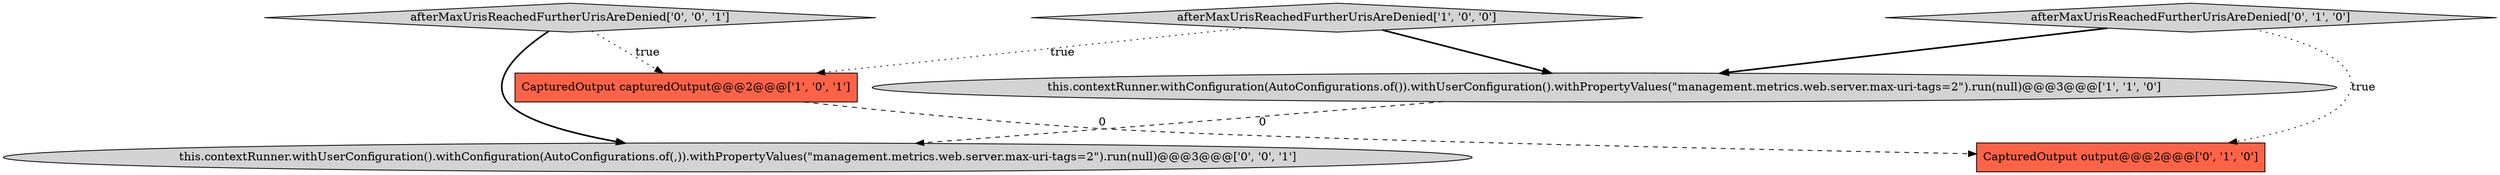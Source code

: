 digraph {
1 [style = filled, label = "CapturedOutput capturedOutput@@@2@@@['1', '0', '1']", fillcolor = tomato, shape = box image = "AAA0AAABBB1BBB"];
3 [style = filled, label = "afterMaxUrisReachedFurtherUrisAreDenied['0', '1', '0']", fillcolor = lightgray, shape = diamond image = "AAA0AAABBB2BBB"];
2 [style = filled, label = "this.contextRunner.withConfiguration(AutoConfigurations.of()).withUserConfiguration().withPropertyValues(\"management.metrics.web.server.max-uri-tags=2\").run(null)@@@3@@@['1', '1', '0']", fillcolor = lightgray, shape = ellipse image = "AAA0AAABBB1BBB"];
5 [style = filled, label = "this.contextRunner.withUserConfiguration().withConfiguration(AutoConfigurations.of(,)).withPropertyValues(\"management.metrics.web.server.max-uri-tags=2\").run(null)@@@3@@@['0', '0', '1']", fillcolor = lightgray, shape = ellipse image = "AAA0AAABBB3BBB"];
4 [style = filled, label = "CapturedOutput output@@@2@@@['0', '1', '0']", fillcolor = tomato, shape = box image = "AAA1AAABBB2BBB"];
6 [style = filled, label = "afterMaxUrisReachedFurtherUrisAreDenied['0', '0', '1']", fillcolor = lightgray, shape = diamond image = "AAA0AAABBB3BBB"];
0 [style = filled, label = "afterMaxUrisReachedFurtherUrisAreDenied['1', '0', '0']", fillcolor = lightgray, shape = diamond image = "AAA0AAABBB1BBB"];
1->4 [style = dashed, label="0"];
3->4 [style = dotted, label="true"];
6->5 [style = bold, label=""];
2->5 [style = dashed, label="0"];
3->2 [style = bold, label=""];
0->1 [style = dotted, label="true"];
0->2 [style = bold, label=""];
6->1 [style = dotted, label="true"];
}
